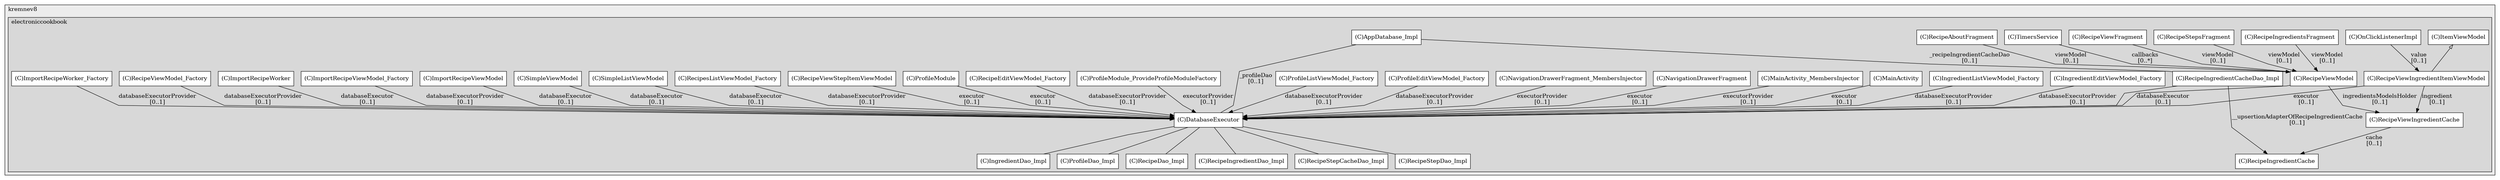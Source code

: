 @startuml

/' diagram meta data start
config=StructureConfiguration;
{
  "projectClassification": {
    "searchMode": "OpenProject", // OpenProject, AllProjects
    "includedProjects": "",
    "pathEndKeywords": "*.impl",
    "isClientPath": "",
    "isClientName": "",
    "isTestPath": "",
    "isTestName": "",
    "isMappingPath": "",
    "isMappingName": "",
    "isDataAccessPath": "",
    "isDataAccessName": "",
    "isDataStructurePath": "",
    "isDataStructureName": "",
    "isInterfaceStructuresPath": "",
    "isInterfaceStructuresName": "",
    "isEntryPointPath": "",
    "isEntryPointName": "",
    "treatFinalFieldsAsMandatory": false
  },
  "graphRestriction": {
    "classPackageExcludeFilter": "",
    "classPackageIncludeFilter": "",
    "classNameExcludeFilter": "",
    "classNameIncludeFilter": "",
    "methodNameExcludeFilter": "",
    "methodNameIncludeFilter": "",
    "removeByInheritance": "", // inheritance/annotation based filtering is done in a second step
    "removeByAnnotation": "",
    "removeByClassPackage": "", // cleanup the graph after inheritance/annotation based filtering is done
    "removeByClassName": "",
    "cutMappings": false,
    "cutEnum": true,
    "cutTests": true,
    "cutClient": true,
    "cutDataAccess": true,
    "cutInterfaceStructures": true,
    "cutDataStructures": true,
    "cutGetterAndSetter": true,
    "cutConstructors": true
  },
  "graphTraversal": {
    "forwardDepth": 3,
    "backwardDepth": 3,
    "classPackageExcludeFilter": "",
    "classPackageIncludeFilter": "",
    "classNameExcludeFilter": "",
    "classNameIncludeFilter": "",
    "methodNameExcludeFilter": "",
    "methodNameIncludeFilter": "",
    "hideMappings": false,
    "hideDataStructures": false,
    "hidePrivateMethods": true,
    "hideInterfaceCalls": true, // indirection: implementation -> interface (is hidden) -> implementation
    "onlyShowApplicationEntryPoints": false, // root node is included
    "useMethodCallsForStructureDiagram": "ForwardOnly" // ForwardOnly, BothDirections, No
  },
  "details": {
    "aggregation": "GroupByClass", // ByClass, GroupByClass, None
    "showClassGenericTypes": true,
    "showMethods": false,
    "showMethodParameterNames": false,
    "showMethodParameterTypes": false,
    "showMethodReturnType": false,
    "showPackageLevels": 2,
    "showDetailedClassStructure": false
  },
  "rootClass": "com.kremnev8.electroniccookbook.components.recipe.model.RecipeIngredientCache",
  "extensionCallbackMethod": "" // qualified.class.name#methodName - signature: public static String method(String)
}
diagram meta data end '/



digraph g {
    rankdir="TB"
    splines=polyline
    

'nodes 
subgraph cluster_1406064824 { 
   	label=kremnev8
	labeljust=l
	fillcolor="#ececec"
	style=filled
   
   subgraph cluster_951447827 { 
   	label=electroniccookbook
	labeljust=l
	fillcolor="#d8d8d8"
	style=filled
   
   AppDatabase_Impl416963517[
	label="(C)AppDatabase_Impl"
	style=filled
	shape=rect
	fillcolor="#FFFFFF"
];

DatabaseExecutor416963517[
	label="(C)DatabaseExecutor"
	style=filled
	shape=rect
	fillcolor="#FFFFFF"
];

ImportRecipeViewModel972690522[
	label="(C)ImportRecipeViewModel"
	style=filled
	shape=rect
	fillcolor="#FFFFFF"
];

ImportRecipeViewModel_Factory972690522[
	label="(C)ImportRecipeViewModel_Factory"
	style=filled
	shape=rect
	fillcolor="#FFFFFF"
];

ImportRecipeWorker1365474852[
	label="(C)ImportRecipeWorker"
	style=filled
	shape=rect
	fillcolor="#FFFFFF"
];

ImportRecipeWorker_Factory1365474852[
	label="(C)ImportRecipeWorker_Factory"
	style=filled
	shape=rect
	fillcolor="#FFFFFF"
];

IngredientDao_Impl514445532[
	label="(C)IngredientDao_Impl"
	style=filled
	shape=rect
	fillcolor="#FFFFFF"
];

IngredientEditViewModel_Factory184303507[
	label="(C)IngredientEditViewModel_Factory"
	style=filled
	shape=rect
	fillcolor="#FFFFFF"
];

IngredientListViewModel_Factory395565569[
	label="(C)IngredientListViewModel_Factory"
	style=filled
	shape=rect
	fillcolor="#FFFFFF"
];

ItemViewModel757146342[
	label="(C)ItemViewModel"
	style=filled
	shape=rect
	fillcolor="#FFFFFF"
];

MainActivity1982687782[
	label="(C)MainActivity"
	style=filled
	shape=rect
	fillcolor="#FFFFFF"
];

MainActivity_MembersInjector1982687782[
	label="(C)MainActivity_MembersInjector"
	style=filled
	shape=rect
	fillcolor="#FFFFFF"
];

NavigationDrawerFragment2120110256[
	label="(C)NavigationDrawerFragment"
	style=filled
	shape=rect
	fillcolor="#FFFFFF"
];

NavigationDrawerFragment_MembersInjector2120110256[
	label="(C)NavigationDrawerFragment_MembersInjector"
	style=filled
	shape=rect
	fillcolor="#FFFFFF"
];

OnClickListenerImpl1838722605[
	label="(C)OnClickListenerImpl"
	style=filled
	shape=rect
	fillcolor="#FFFFFF"
];

ProfileDao_Impl61501588[
	label="(C)ProfileDao_Impl"
	style=filled
	shape=rect
	fillcolor="#FFFFFF"
];

ProfileEditViewModel_Factory502313035[
	label="(C)ProfileEditViewModel_Factory"
	style=filled
	shape=rect
	fillcolor="#FFFFFF"
];

ProfileListViewModel_Factory77556041[
	label="(C)ProfileListViewModel_Factory"
	style=filled
	shape=rect
	fillcolor="#FFFFFF"
];

ProfileModule2116116377[
	label="(C)ProfileModule"
	style=filled
	shape=rect
	fillcolor="#FFFFFF"
];

ProfileModule_ProvideProfileModuleFactory2116116377[
	label="(C)ProfileModule_ProvideProfileModuleFactory"
	style=filled
	shape=rect
	fillcolor="#FFFFFF"
];

RecipeAboutFragment2038944553[
	label="(C)RecipeAboutFragment"
	style=filled
	shape=rect
	fillcolor="#FFFFFF"
];

RecipeDao_Impl642759385[
	label="(C)RecipeDao_Impl"
	style=filled
	shape=rect
	fillcolor="#FFFFFF"
];

RecipeEditViewModel_Factory74923248[
	label="(C)RecipeEditViewModel_Factory"
	style=filled
	shape=rect
	fillcolor="#FFFFFF"
];

RecipeIngredientCache642759385[
	label="(C)RecipeIngredientCache"
	style=filled
	shape=rect
	fillcolor="#FFFFFF"
];

RecipeIngredientCacheDao_Impl642759385[
	label="(C)RecipeIngredientCacheDao_Impl"
	style=filled
	shape=rect
	fillcolor="#FFFFFF"
];

RecipeIngredientDao_Impl642759385[
	label="(C)RecipeIngredientDao_Impl"
	style=filled
	shape=rect
	fillcolor="#FFFFFF"
];

RecipeIngredientsFragment2038944553[
	label="(C)RecipeIngredientsFragment"
	style=filled
	shape=rect
	fillcolor="#FFFFFF"
];

RecipeStepCacheDao_Impl642759385[
	label="(C)RecipeStepCacheDao_Impl"
	style=filled
	shape=rect
	fillcolor="#FFFFFF"
];

RecipeStepDao_Impl642759385[
	label="(C)RecipeStepDao_Impl"
	style=filled
	shape=rect
	fillcolor="#FFFFFF"
];

RecipeStepsFragment2038944553[
	label="(C)RecipeStepsFragment"
	style=filled
	shape=rect
	fillcolor="#FFFFFF"
];

RecipeViewFragment2038944553[
	label="(C)RecipeViewFragment"
	style=filled
	shape=rect
	fillcolor="#FFFFFF"
];

RecipeViewIngredientCache642759385[
	label="(C)RecipeViewIngredientCache"
	style=filled
	shape=rect
	fillcolor="#FFFFFF"
];

RecipeViewIngredientItemViewModel1531340616[
	label="(C)RecipeViewIngredientItemViewModel"
	style=filled
	shape=rect
	fillcolor="#FFFFFF"
];

RecipeViewModel1136249323[
	label="(C)RecipeViewModel"
	style=filled
	shape=rect
	fillcolor="#FFFFFF"
];

RecipeViewModel_Factory1136249323[
	label="(C)RecipeViewModel_Factory"
	style=filled
	shape=rect
	fillcolor="#FFFFFF"
];

RecipeViewStepItemViewModel1531340616[
	label="(C)RecipeViewStepItemViewModel"
	style=filled
	shape=rect
	fillcolor="#FFFFFF"
];

RecipesListViewModel_Factory504945828[
	label="(C)RecipesListViewModel_Factory"
	style=filled
	shape=rect
	fillcolor="#FFFFFF"
];

SimpleListViewModel757146342[
	label="(C)SimpleListViewModel"
	style=filled
	shape=rect
	fillcolor="#FFFFFF"
];

SimpleViewModel2049847629[
	label="(C)SimpleViewModel"
	style=filled
	shape=rect
	fillcolor="#FFFFFF"
];

TimersService867143134[
	label="(C)TimersService"
	style=filled
	shape=rect
	fillcolor="#FFFFFF"
];
} 
} 

'edges    
AppDatabase_Impl416963517 -> DatabaseExecutor416963517[label="_profileDao
[0..1]", arrowhead=none];
AppDatabase_Impl416963517 -> RecipeIngredientCacheDao_Impl642759385[label="_recipeIngredientCacheDao
[0..1]", arrowhead=none];
DatabaseExecutor416963517 -> IngredientDao_Impl514445532[arrowhead=none];
DatabaseExecutor416963517 -> ProfileDao_Impl61501588[arrowhead=none];
DatabaseExecutor416963517 -> RecipeDao_Impl642759385[arrowhead=none];
DatabaseExecutor416963517 -> RecipeIngredientDao_Impl642759385[arrowhead=none];
DatabaseExecutor416963517 -> RecipeStepCacheDao_Impl642759385[arrowhead=none];
DatabaseExecutor416963517 -> RecipeStepDao_Impl642759385[arrowhead=none];
ImportRecipeViewModel972690522 -> DatabaseExecutor416963517[label="databaseExecutor
[0..1]"];
ImportRecipeViewModel_Factory972690522 -> DatabaseExecutor416963517[label="databaseExecutorProvider
[0..1]"];
ImportRecipeWorker1365474852 -> DatabaseExecutor416963517[label="databaseExecutor
[0..1]"];
ImportRecipeWorker_Factory1365474852 -> DatabaseExecutor416963517[label="databaseExecutorProvider
[0..1]"];
IngredientEditViewModel_Factory184303507 -> DatabaseExecutor416963517[label="databaseExecutorProvider
[0..1]"];
IngredientListViewModel_Factory395565569 -> DatabaseExecutor416963517[label="databaseExecutorProvider
[0..1]"];
ItemViewModel757146342 -> RecipeViewIngredientItemViewModel1531340616[arrowhead=none, arrowtail=empty, dir=both];
MainActivity1982687782 -> DatabaseExecutor416963517[label="executor
[0..1]"];
MainActivity_MembersInjector1982687782 -> DatabaseExecutor416963517[label="executorProvider
[0..1]"];
NavigationDrawerFragment2120110256 -> DatabaseExecutor416963517[label="executor
[0..1]"];
NavigationDrawerFragment_MembersInjector2120110256 -> DatabaseExecutor416963517[label="executorProvider
[0..1]"];
OnClickListenerImpl1838722605 -> RecipeViewIngredientItemViewModel1531340616[label="value
[0..1]"];
ProfileEditViewModel_Factory502313035 -> DatabaseExecutor416963517[label="databaseExecutorProvider
[0..1]"];
ProfileListViewModel_Factory77556041 -> DatabaseExecutor416963517[label="databaseExecutorProvider
[0..1]"];
ProfileModule2116116377 -> DatabaseExecutor416963517[label="executor
[0..1]"];
ProfileModule_ProvideProfileModuleFactory2116116377 -> DatabaseExecutor416963517[label="executorProvider
[0..1]"];
RecipeAboutFragment2038944553 -> RecipeViewModel1136249323[label="viewModel
[0..1]"];
RecipeEditViewModel_Factory74923248 -> DatabaseExecutor416963517[label="databaseExecutorProvider
[0..1]"];
RecipeIngredientCacheDao_Impl642759385 -> DatabaseExecutor416963517[arrowhead=none];
RecipeIngredientCacheDao_Impl642759385 -> RecipeIngredientCache642759385[label="__upsertionAdapterOfRecipeIngredientCache
[0..1]"];
RecipeIngredientsFragment2038944553 -> RecipeViewModel1136249323[label="viewModel
[0..1]"];
RecipeStepsFragment2038944553 -> RecipeViewModel1136249323[label="viewModel
[0..1]"];
RecipeViewFragment2038944553 -> RecipeViewModel1136249323[label="viewModel
[0..1]"];
RecipeViewIngredientCache642759385 -> RecipeIngredientCache642759385[label="cache
[0..1]"];
RecipeViewIngredientItemViewModel1531340616 -> DatabaseExecutor416963517[label="executor
[0..1]"];
RecipeViewIngredientItemViewModel1531340616 -> RecipeViewIngredientCache642759385[label="ingredient
[0..1]"];
RecipeViewModel1136249323 -> DatabaseExecutor416963517[label="databaseExecutor
[0..1]"];
RecipeViewModel1136249323 -> RecipeViewIngredientCache642759385[label="ingredientsModelsHolder
[0..1]"];
RecipeViewModel_Factory1136249323 -> DatabaseExecutor416963517[label="databaseExecutorProvider
[0..1]"];
RecipeViewStepItemViewModel1531340616 -> DatabaseExecutor416963517[label="executor
[0..1]"];
RecipesListViewModel_Factory504945828 -> DatabaseExecutor416963517[label="databaseExecutorProvider
[0..1]"];
SimpleListViewModel757146342 -> DatabaseExecutor416963517[label="databaseExecutor
[0..1]"];
SimpleViewModel2049847629 -> DatabaseExecutor416963517[label="databaseExecutor
[0..1]"];
TimersService867143134 -> RecipeViewModel1136249323[label="callbacks
[0..*]", arrowhead=none];
    
}
@enduml
